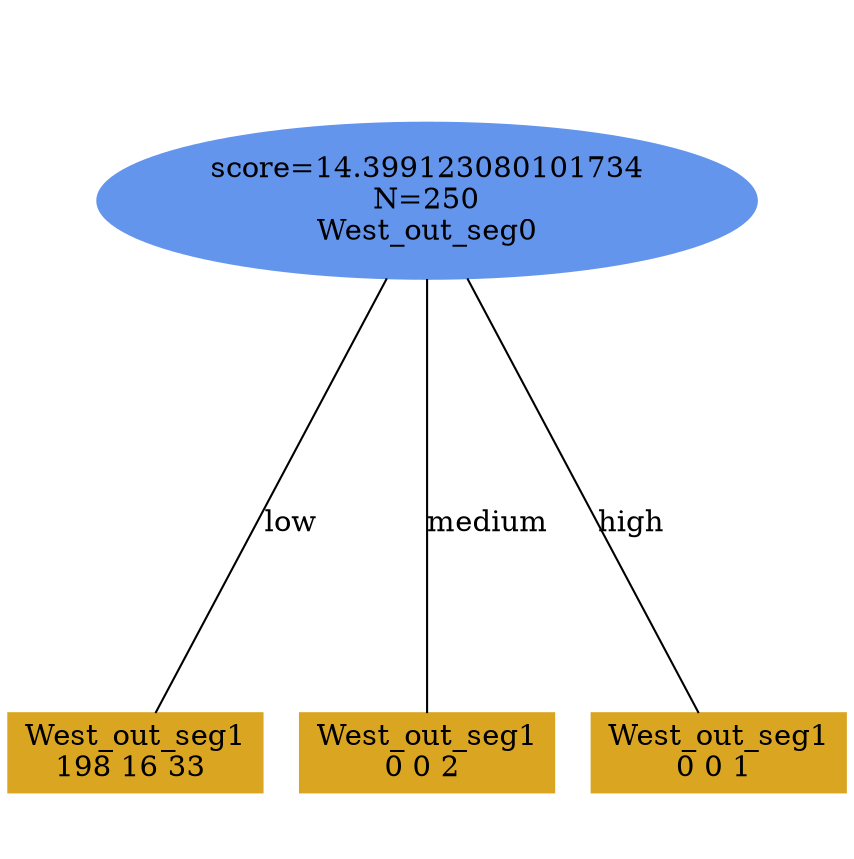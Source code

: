 digraph "DD" {
size = "7.5,10"
ratio=1.0;
center = true;
edge [dir = none];
{ rank = same; node [shape=ellipse, style=filled, color=cornflowerblue];"2655" [label="score=14.399123080101734\nN=250\nWest_out_seg0"];}
{ rank = same; node [shape=box, style=filled, color=goldenrod];"2656" [label="West_out_seg1\n198 16 33 "];}
{ rank = same; node [shape=box, style=filled, color=goldenrod];"2657" [label="West_out_seg1\n0 0 2 "];}
{ rank = same; node [shape=box, style=filled, color=goldenrod];"2658" [label="West_out_seg1\n0 0 1 "];}
"2655" -> "2656" [label = "low"];
"2655" -> "2657" [label = "medium"];
"2655" -> "2658" [label = "high"];

}